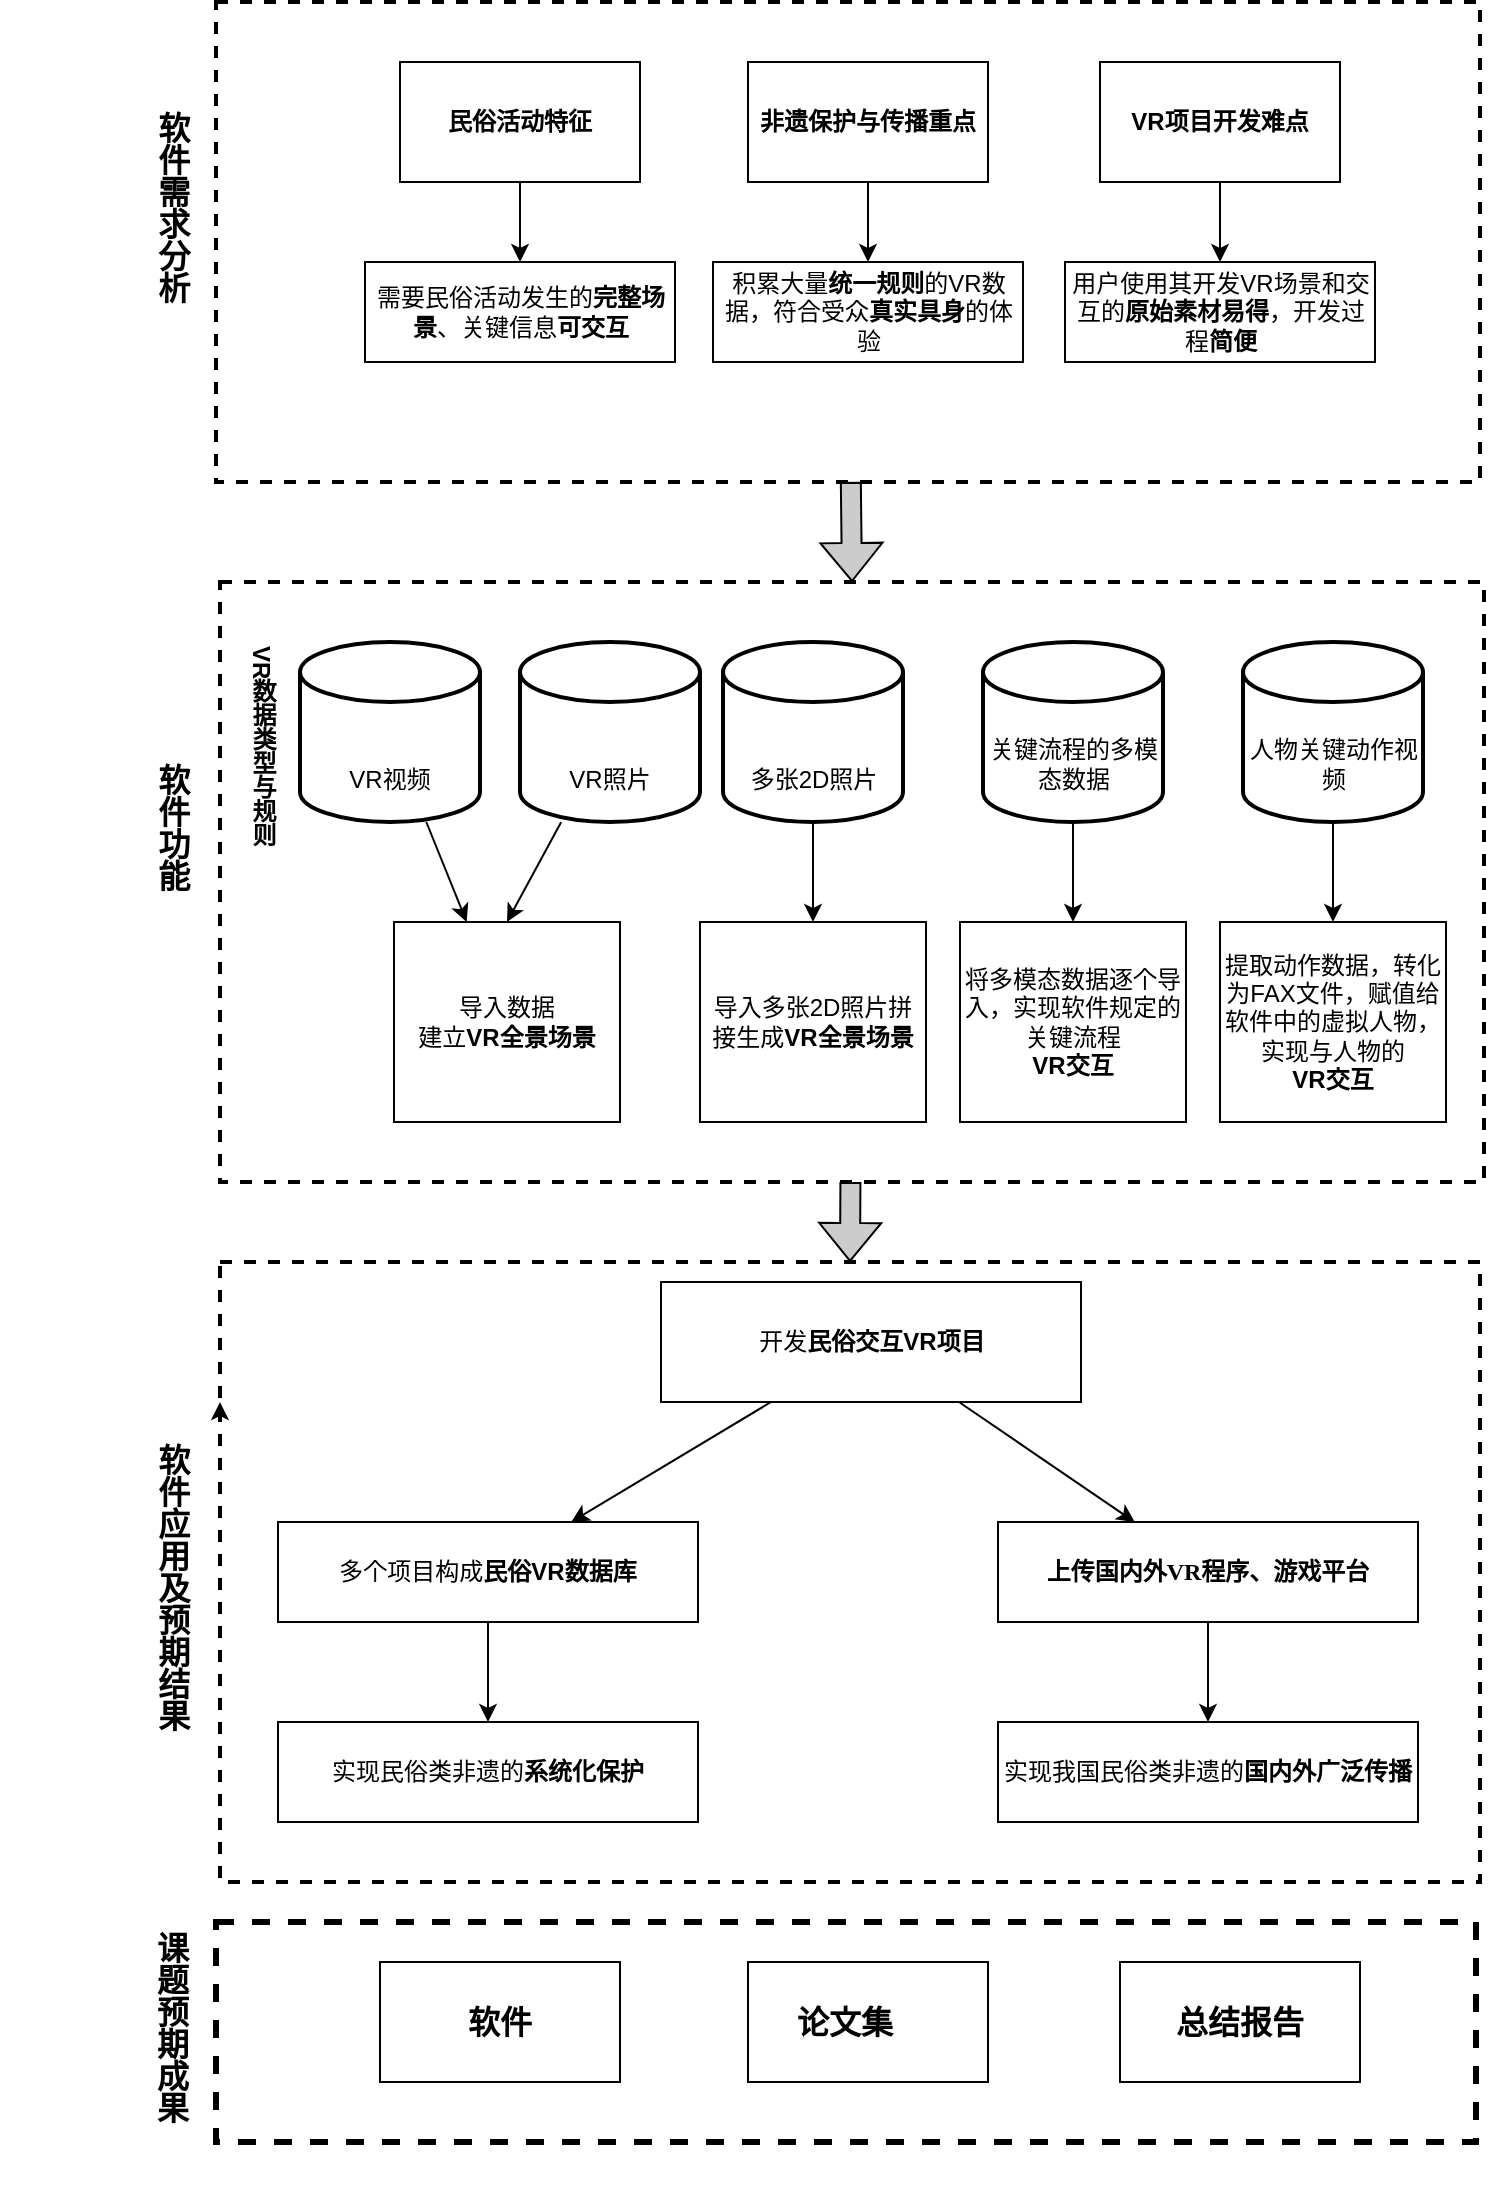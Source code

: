 <mxfile version="24.2.5" type="github">
  <diagram name="第 1 页" id="BCKMfQlJzn4PIQiLTIYb">
    <mxGraphModel dx="1000" dy="547" grid="1" gridSize="10" guides="1" tooltips="1" connect="1" arrows="1" fold="1" page="1" pageScale="1" pageWidth="827" pageHeight="1169" math="0" shadow="0">
      <root>
        <mxCell id="0" />
        <mxCell id="1" parent="0" />
        <mxCell id="slsSjF4ftb8z7jjaeHYQ-51" value="" style="rounded=0;whiteSpace=wrap;html=1;fillColor=none;dashed=1;strokeWidth=2;movable=1;resizable=1;rotatable=1;deletable=1;editable=1;locked=0;connectable=1;" parent="1" vertex="1">
          <mxGeometry x="150" y="370" width="632" height="300" as="geometry" />
        </mxCell>
        <mxCell id="slsSjF4ftb8z7jjaeHYQ-50" value="" style="rounded=0;whiteSpace=wrap;html=1;fillColor=none;dashed=1;strokeWidth=2;" parent="1" vertex="1">
          <mxGeometry x="148" y="80" width="632" height="240" as="geometry" />
        </mxCell>
        <mxCell id="slsSjF4ftb8z7jjaeHYQ-44" style="edgeStyle=none;rounded=0;orthogonalLoop=1;jettySize=auto;html=1;entryX=0.5;entryY=0;entryDx=0;entryDy=0;" parent="1" source="slsSjF4ftb8z7jjaeHYQ-3" target="slsSjF4ftb8z7jjaeHYQ-5" edge="1">
          <mxGeometry relative="1" as="geometry" />
        </mxCell>
        <mxCell id="slsSjF4ftb8z7jjaeHYQ-3" value="&lt;p class=&quot;MsoNormal&quot;&gt;&lt;b&gt;&lt;span style=&quot;font-family:宋体;mso-ascii-font-family:Calibri;&lt;br/&gt;mso-ascii-theme-font:minor-latin;mso-fareast-theme-font:minor-fareast;&lt;br/&gt;mso-hansi-font-family:Calibri;mso-hansi-theme-font:minor-latin&quot;&gt;民俗活动特征&lt;/span&gt;&lt;span lang=&quot;EN-US&quot;&gt;&lt;/span&gt;&lt;/b&gt;&lt;/p&gt;" style="rounded=0;whiteSpace=wrap;html=1;" parent="1" vertex="1">
          <mxGeometry x="240" y="110" width="120" height="60" as="geometry" />
        </mxCell>
        <mxCell id="slsSjF4ftb8z7jjaeHYQ-5" value="&lt;p class=&quot;MsoNormal&quot;&gt;&lt;span style=&quot;font-family: 宋体;&quot;&gt;需要民俗活动发生的&lt;b&gt;完整场景&lt;/b&gt;、关键信息&lt;b&gt;可交互&lt;/b&gt;&lt;/span&gt;&lt;b&gt;&lt;span lang=&quot;EN-US&quot;&gt;&lt;/span&gt;&lt;/b&gt;&lt;/p&gt;" style="rounded=0;whiteSpace=wrap;html=1;" parent="1" vertex="1">
          <mxGeometry x="222.5" y="210" width="155" height="50" as="geometry" />
        </mxCell>
        <mxCell id="slsSjF4ftb8z7jjaeHYQ-47" value="" style="edgeStyle=none;rounded=0;orthogonalLoop=1;jettySize=auto;html=1;" parent="1" source="slsSjF4ftb8z7jjaeHYQ-14" target="slsSjF4ftb8z7jjaeHYQ-15" edge="1">
          <mxGeometry relative="1" as="geometry" />
        </mxCell>
        <mxCell id="slsSjF4ftb8z7jjaeHYQ-14" value="&lt;p class=&quot;MsoNormal&quot;&gt;&lt;b&gt;&lt;span style=&quot;font-family:宋体;mso-ascii-font-family:Calibri;&lt;br/&gt;mso-ascii-theme-font:minor-latin;mso-fareast-theme-font:minor-fareast;&lt;br/&gt;mso-hansi-font-family:Calibri;mso-hansi-theme-font:minor-latin&quot;&gt;非遗保护与传播重点&lt;/span&gt;&lt;span lang=&quot;EN-US&quot;&gt;&lt;/span&gt;&lt;/b&gt;&lt;/p&gt;" style="rounded=0;whiteSpace=wrap;html=1;" parent="1" vertex="1">
          <mxGeometry x="414" y="110" width="120" height="60" as="geometry" />
        </mxCell>
        <mxCell id="slsSjF4ftb8z7jjaeHYQ-15" value="&lt;p class=&quot;MsoNormal&quot;&gt;&lt;span style=&quot;font-family: 宋体;&quot;&gt;积累大量&lt;b&gt;统一规则&lt;/b&gt;的&lt;/span&gt;&lt;span style=&quot;&quot; lang=&quot;EN-US&quot;&gt;VR&lt;/span&gt;&lt;span style=&quot;font-family: 宋体;&quot;&gt;数据，符合受众&lt;b&gt;真实具身&lt;/b&gt;的体验&lt;/span&gt;&lt;br&gt;&lt;b&gt;&lt;span lang=&quot;EN-US&quot;&gt;&lt;/span&gt;&lt;/b&gt;&lt;/p&gt;" style="rounded=0;whiteSpace=wrap;html=1;" parent="1" vertex="1">
          <mxGeometry x="396.5" y="210" width="155" height="50" as="geometry" />
        </mxCell>
        <mxCell id="slsSjF4ftb8z7jjaeHYQ-46" style="edgeStyle=none;rounded=0;orthogonalLoop=1;jettySize=auto;html=1;entryX=0.5;entryY=0;entryDx=0;entryDy=0;" parent="1" source="slsSjF4ftb8z7jjaeHYQ-17" target="slsSjF4ftb8z7jjaeHYQ-18" edge="1">
          <mxGeometry relative="1" as="geometry" />
        </mxCell>
        <mxCell id="slsSjF4ftb8z7jjaeHYQ-17" value="&lt;p class=&quot;MsoNormal&quot;&gt;&lt;b&gt;&lt;span lang=&quot;EN-US&quot;&gt;VR&lt;/span&gt;&lt;/b&gt;&lt;b&gt;&lt;span style=&quot;font-family:&lt;br/&gt;宋体;mso-ascii-font-family:Calibri;mso-ascii-theme-font:minor-latin;mso-fareast-theme-font:&lt;br/&gt;minor-fareast;mso-hansi-font-family:Calibri;mso-hansi-theme-font:minor-latin&quot;&gt;项目开发难点&lt;/span&gt;&lt;span lang=&quot;EN-US&quot;&gt;&lt;/span&gt;&lt;/b&gt;&lt;/p&gt;" style="rounded=0;whiteSpace=wrap;html=1;" parent="1" vertex="1">
          <mxGeometry x="590" y="110" width="120" height="60" as="geometry" />
        </mxCell>
        <mxCell id="slsSjF4ftb8z7jjaeHYQ-18" value="&lt;p class=&quot;MsoNormal&quot;&gt;&lt;span style=&quot;font-family: 宋体;&quot;&gt;用户使用其开发&lt;/span&gt;&lt;span style=&quot;&quot; lang=&quot;EN-US&quot;&gt;VR&lt;/span&gt;&lt;span style=&quot;font-family: 宋体;&quot;&gt;场景和交互的&lt;b&gt;原始素材易得&lt;/b&gt;，开发过程&lt;b&gt;简便&lt;/b&gt;&lt;/span&gt;&lt;/p&gt;" style="rounded=0;whiteSpace=wrap;html=1;" parent="1" vertex="1">
          <mxGeometry x="572.5" y="210" width="155" height="50" as="geometry" />
        </mxCell>
        <mxCell id="slsSjF4ftb8z7jjaeHYQ-53" style="edgeStyle=none;rounded=0;orthogonalLoop=1;jettySize=auto;html=1;entryX=0.5;entryY=0;entryDx=0;entryDy=0;shape=flexArrow;fillColor=#CCCCCC;" parent="1" source="slsSjF4ftb8z7jjaeHYQ-50" target="slsSjF4ftb8z7jjaeHYQ-51" edge="1">
          <mxGeometry relative="1" as="geometry" />
        </mxCell>
        <mxCell id="slsSjF4ftb8z7jjaeHYQ-59" style="edgeStyle=none;rounded=0;orthogonalLoop=1;jettySize=auto;html=1;entryX=0.5;entryY=0;entryDx=0;entryDy=0;shape=flexArrow;fillColor=#CCCCCC;" parent="1" source="slsSjF4ftb8z7jjaeHYQ-51" target="slsSjF4ftb8z7jjaeHYQ-56" edge="1">
          <mxGeometry relative="1" as="geometry" />
        </mxCell>
        <mxCell id="slsSjF4ftb8z7jjaeHYQ-58" value="" style="group" parent="1" vertex="1" connectable="0">
          <mxGeometry x="150" y="710" width="630" height="310" as="geometry" />
        </mxCell>
        <mxCell id="slsSjF4ftb8z7jjaeHYQ-40" style="edgeStyle=none;rounded=0;orthogonalLoop=1;jettySize=auto;html=1;" parent="slsSjF4ftb8z7jjaeHYQ-58" source="slsSjF4ftb8z7jjaeHYQ-35" target="slsSjF4ftb8z7jjaeHYQ-36" edge="1">
          <mxGeometry relative="1" as="geometry" />
        </mxCell>
        <mxCell id="slsSjF4ftb8z7jjaeHYQ-41" style="edgeStyle=none;rounded=0;orthogonalLoop=1;jettySize=auto;html=1;" parent="slsSjF4ftb8z7jjaeHYQ-58" source="slsSjF4ftb8z7jjaeHYQ-35" target="slsSjF4ftb8z7jjaeHYQ-37" edge="1">
          <mxGeometry relative="1" as="geometry" />
        </mxCell>
        <mxCell id="slsSjF4ftb8z7jjaeHYQ-35" value="&lt;p class=&quot;MsoNormal&quot;&gt;&lt;span style=&quot;font-family:宋体;mso-ascii-font-family:Calibri;&lt;br/&gt;mso-ascii-theme-font:minor-latin;mso-fareast-theme-font:minor-fareast;&lt;br/&gt;mso-hansi-font-family:Calibri;mso-hansi-theme-font:minor-latin&quot;&gt;开发&lt;b&gt;民俗交互&lt;/b&gt;&lt;/span&gt;&lt;b&gt;&lt;span lang=&quot;EN-US&quot;&gt;VR&lt;/span&gt;&lt;/b&gt;&lt;b&gt;&lt;span style=&quot;font-family:宋体;mso-ascii-font-family:&lt;br/&gt;Calibri;mso-ascii-theme-font:minor-latin;mso-fareast-theme-font:minor-fareast;&lt;br/&gt;mso-hansi-font-family:Calibri;mso-hansi-theme-font:minor-latin&quot;&gt;项目&lt;/span&gt;&lt;/b&gt;&lt;span lang=&quot;EN-US&quot;&gt;&lt;/span&gt;&lt;/p&gt;" style="whiteSpace=wrap;html=1;" parent="slsSjF4ftb8z7jjaeHYQ-58" vertex="1">
          <mxGeometry x="220.5" y="10" width="210" height="60" as="geometry" />
        </mxCell>
        <mxCell id="slsSjF4ftb8z7jjaeHYQ-42" style="edgeStyle=none;rounded=0;orthogonalLoop=1;jettySize=auto;html=1;entryX=0.5;entryY=0;entryDx=0;entryDy=0;" parent="slsSjF4ftb8z7jjaeHYQ-58" source="slsSjF4ftb8z7jjaeHYQ-36" target="slsSjF4ftb8z7jjaeHYQ-38" edge="1">
          <mxGeometry relative="1" as="geometry" />
        </mxCell>
        <mxCell id="slsSjF4ftb8z7jjaeHYQ-36" value="&lt;p class=&quot;MsoNormal&quot;&gt;&lt;span style=&quot;font-family:宋体;mso-ascii-font-family:Calibri;&lt;br/&gt;mso-ascii-theme-font:minor-latin;mso-fareast-theme-font:minor-fareast;&lt;br/&gt;mso-hansi-font-family:Calibri;mso-hansi-theme-font:minor-latin&quot;&gt;多个项目构成&lt;b&gt;民俗&lt;/b&gt;&lt;/span&gt;&lt;b&gt;&lt;span lang=&quot;EN-US&quot;&gt;VR&lt;/span&gt;&lt;/b&gt;&lt;b&gt;&lt;span style=&quot;font-family:宋体;mso-ascii-font-family:&lt;br/&gt;Calibri;mso-ascii-theme-font:minor-latin;mso-fareast-theme-font:minor-fareast;&lt;br/&gt;mso-hansi-font-family:Calibri;mso-hansi-theme-font:minor-latin&quot;&gt;数据库&lt;/span&gt;&lt;/b&gt;&lt;span lang=&quot;EN-US&quot;&gt;&lt;/span&gt;&lt;/p&gt;" style="whiteSpace=wrap;html=1;" parent="slsSjF4ftb8z7jjaeHYQ-58" vertex="1">
          <mxGeometry x="29" y="130" width="210" height="50" as="geometry" />
        </mxCell>
        <mxCell id="slsSjF4ftb8z7jjaeHYQ-43" style="edgeStyle=none;rounded=0;orthogonalLoop=1;jettySize=auto;html=1;entryX=0.5;entryY=0;entryDx=0;entryDy=0;" parent="slsSjF4ftb8z7jjaeHYQ-58" source="slsSjF4ftb8z7jjaeHYQ-37" target="slsSjF4ftb8z7jjaeHYQ-39" edge="1">
          <mxGeometry relative="1" as="geometry" />
        </mxCell>
        <mxCell id="slsSjF4ftb8z7jjaeHYQ-37" value="&lt;p class=&quot;MsoNormal&quot;&gt;&lt;b&gt;&lt;span style=&quot;font-family:宋体;mso-ascii-font-family:Calibri;&lt;br/&gt;mso-ascii-theme-font:minor-latin;mso-fareast-theme-font:minor-fareast;&lt;br/&gt;mso-hansi-font-family:Calibri;mso-hansi-theme-font:minor-latin&quot;&gt;上传国内外&lt;/span&gt;&lt;/b&gt;&lt;b&gt;&lt;span style=&quot;font-family: &amp;quot;Times New Roman&amp;quot;, serif;&quot; lang=&quot;EN-US&quot;&gt;VR&lt;/span&gt;&lt;/b&gt;&lt;b&gt;&lt;span style=&quot;font-family: 宋体;&quot;&gt;程序、游戏平台&lt;/span&gt;&lt;/b&gt;&lt;span lang=&quot;EN-US&quot;&gt;&lt;/span&gt;&lt;/p&gt;" style="whiteSpace=wrap;html=1;" parent="slsSjF4ftb8z7jjaeHYQ-58" vertex="1">
          <mxGeometry x="389" y="130" width="210" height="50" as="geometry" />
        </mxCell>
        <mxCell id="slsSjF4ftb8z7jjaeHYQ-38" value="&lt;p class=&quot;MsoNormal&quot;&gt;&lt;span style=&quot;font-family:宋体;mso-ascii-font-family:Calibri;&lt;br/&gt;mso-ascii-theme-font:minor-latin;mso-fareast-theme-font:minor-fareast;&lt;br/&gt;mso-hansi-font-family:Calibri;mso-hansi-theme-font:minor-latin&quot;&gt;实现民俗类非遗的&lt;b&gt;系统化保护&lt;/b&gt;&lt;/span&gt;&lt;span lang=&quot;EN-US&quot;&gt;&lt;/span&gt;&lt;/p&gt;" style="whiteSpace=wrap;html=1;" parent="slsSjF4ftb8z7jjaeHYQ-58" vertex="1">
          <mxGeometry x="29" y="230" width="210" height="50" as="geometry" />
        </mxCell>
        <mxCell id="slsSjF4ftb8z7jjaeHYQ-39" value="&lt;p class=&quot;MsoNormal&quot;&gt;&lt;span style=&quot;font-family: 宋体;&quot;&gt;实现我国民俗类非遗的&lt;b&gt;国内外广泛传播&lt;/b&gt;&lt;/span&gt;&lt;span lang=&quot;EN-US&quot;&gt;&lt;/span&gt;&lt;/p&gt;" style="whiteSpace=wrap;html=1;" parent="slsSjF4ftb8z7jjaeHYQ-58" vertex="1">
          <mxGeometry x="389" y="230" width="210" height="50" as="geometry" />
        </mxCell>
        <mxCell id="slsSjF4ftb8z7jjaeHYQ-56" value="" style="rounded=0;whiteSpace=wrap;html=1;fillColor=none;dashed=1;strokeWidth=2;" parent="slsSjF4ftb8z7jjaeHYQ-58" vertex="1">
          <mxGeometry width="630" height="310" as="geometry" />
        </mxCell>
        <mxCell id="slsSjF4ftb8z7jjaeHYQ-104" style="edgeStyle=none;rounded=0;orthogonalLoop=1;jettySize=auto;html=1;exitX=0;exitY=0.25;exitDx=0;exitDy=0;entryX=0;entryY=0.226;entryDx=0;entryDy=0;entryPerimeter=0;" parent="slsSjF4ftb8z7jjaeHYQ-58" source="slsSjF4ftb8z7jjaeHYQ-56" target="slsSjF4ftb8z7jjaeHYQ-56" edge="1">
          <mxGeometry relative="1" as="geometry" />
        </mxCell>
        <mxCell id="slsSjF4ftb8z7jjaeHYQ-64" value="" style="group" parent="1" vertex="1" connectable="0">
          <mxGeometry x="190" y="400" width="200" height="240" as="geometry" />
        </mxCell>
        <mxCell id="slsSjF4ftb8z7jjaeHYQ-28" style="rounded=0;orthogonalLoop=1;jettySize=auto;html=1;" parent="slsSjF4ftb8z7jjaeHYQ-64" source="slsSjF4ftb8z7jjaeHYQ-19" target="slsSjF4ftb8z7jjaeHYQ-24" edge="1">
          <mxGeometry relative="1" as="geometry" />
        </mxCell>
        <mxCell id="slsSjF4ftb8z7jjaeHYQ-19" value="&lt;span style=&quot;background-color: initial;&quot; lang=&quot;EN-US&quot;&gt;VR&lt;/span&gt;&lt;span style=&quot;background-color: initial; font-family: 宋体;&quot;&gt;视频&lt;/span&gt;&lt;p class=&quot;MsoNormal&quot;&gt;&lt;span lang=&quot;EN-US&quot;&gt;&lt;/span&gt;&lt;/p&gt;" style="strokeWidth=2;html=1;shape=mxgraph.flowchart.database;whiteSpace=wrap;verticalAlign=bottom;" parent="slsSjF4ftb8z7jjaeHYQ-64" vertex="1">
          <mxGeometry width="90" height="90" as="geometry" />
        </mxCell>
        <mxCell id="slsSjF4ftb8z7jjaeHYQ-29" style="rounded=0;orthogonalLoop=1;jettySize=auto;html=1;entryX=0.5;entryY=0;entryDx=0;entryDy=0;" parent="slsSjF4ftb8z7jjaeHYQ-64" source="slsSjF4ftb8z7jjaeHYQ-20" target="slsSjF4ftb8z7jjaeHYQ-24" edge="1">
          <mxGeometry relative="1" as="geometry" />
        </mxCell>
        <mxCell id="slsSjF4ftb8z7jjaeHYQ-20" value="&lt;span style=&quot;background-color: initial;&quot; lang=&quot;EN-US&quot;&gt;VR&lt;font face=&quot;宋体&quot;&gt;照片&lt;/font&gt;&lt;/span&gt;&lt;p class=&quot;MsoNormal&quot;&gt;&lt;span lang=&quot;EN-US&quot;&gt;&lt;/span&gt;&lt;/p&gt;" style="strokeWidth=2;html=1;shape=mxgraph.flowchart.database;whiteSpace=wrap;verticalAlign=bottom;" parent="slsSjF4ftb8z7jjaeHYQ-64" vertex="1">
          <mxGeometry x="110" width="90" height="90" as="geometry" />
        </mxCell>
        <mxCell id="slsSjF4ftb8z7jjaeHYQ-24" value="&lt;p class=&quot;MsoNormal&quot;&gt;&lt;span style=&quot;font-family:宋体;mso-ascii-font-family:Calibri;&lt;br/&gt;mso-ascii-theme-font:minor-latin;mso-fareast-theme-font:minor-fareast;&lt;br/&gt;mso-hansi-font-family:Calibri;mso-hansi-theme-font:minor-latin&quot;&gt;导入数据&lt;br&gt;&lt;/span&gt;&lt;span style=&quot;background-color: initial; font-family: 宋体;&quot;&gt;建立&lt;/span&gt;&lt;b style=&quot;background-color: initial;&quot;&gt;&lt;span lang=&quot;EN-US&quot;&gt;VR&lt;/span&gt;&lt;/b&gt;&lt;b style=&quot;background-color: initial;&quot;&gt;&lt;span style=&quot;font-family:宋体;mso-ascii-font-family:&lt;br/&gt;Calibri;mso-ascii-theme-font:minor-latin;mso-fareast-theme-font:minor-fareast;&lt;br/&gt;mso-hansi-font-family:Calibri;mso-hansi-theme-font:minor-latin&quot;&gt;全景场景&lt;/span&gt;&lt;/b&gt;&lt;/p&gt;" style="rounded=0;whiteSpace=wrap;html=1;" parent="slsSjF4ftb8z7jjaeHYQ-64" vertex="1">
          <mxGeometry x="47" y="140" width="113" height="100" as="geometry" />
        </mxCell>
        <mxCell id="slsSjF4ftb8z7jjaeHYQ-68" value="&lt;p class=&quot;MsoNormal&quot;&gt;&lt;b&gt;&lt;span style=&quot;font-size:12.0pt;mso-bidi-font-size:16.0pt;&lt;br/&gt;font-family:宋体;mso-ascii-font-family:Calibri;mso-ascii-theme-font:minor-latin;&lt;br/&gt;mso-fareast-theme-font:minor-fareast;mso-hansi-font-family:Calibri;mso-hansi-theme-font:&lt;br/&gt;minor-latin&quot;&gt;软件需求分析&lt;/span&gt;&lt;/b&gt;&lt;/p&gt;" style="text;html=1;align=center;verticalAlign=middle;resizable=0;points=[];autosize=1;strokeColor=none;fillColor=none;textDirection=vertical-lr;" parent="1" vertex="1">
          <mxGeometry x="65" y="180" width="120" height="60" as="geometry" />
        </mxCell>
        <mxCell id="slsSjF4ftb8z7jjaeHYQ-69" value="&lt;p class=&quot;MsoNormal&quot;&gt;&lt;b&gt;&lt;span style=&quot;font-size:12.0pt;mso-bidi-font-size:16.0pt;&lt;br/&gt;font-family:宋体;mso-ascii-font-family:Calibri;mso-ascii-theme-font:minor-latin;&lt;br/&gt;mso-fareast-theme-font:minor-fareast;mso-hansi-font-family:Calibri;mso-hansi-theme-font:&lt;br/&gt;minor-latin&quot;&gt;软件应用及预期结果&lt;/span&gt;&lt;/b&gt;&lt;b&gt;&lt;span style=&quot;font-size:12.0pt;&lt;br/&gt;mso-bidi-font-size:16.0pt&quot; lang=&quot;EN-US&quot;&gt;&lt;/span&gt;&lt;/b&gt;&lt;/p&gt;" style="text;html=1;align=center;verticalAlign=middle;resizable=0;points=[];autosize=1;strokeColor=none;fillColor=none;textDirection=vertical-lr;" parent="1" vertex="1">
          <mxGeometry x="40" y="870" width="170" height="60" as="geometry" />
        </mxCell>
        <mxCell id="slsSjF4ftb8z7jjaeHYQ-66" value="&lt;p class=&quot;MsoNormal&quot;&gt;&lt;b&gt;&lt;span style=&quot;font-size:12.0pt;mso-bidi-font-size:16.0pt;&lt;br/&gt;font-family:宋体;mso-ascii-font-family:Calibri;mso-ascii-theme-font:minor-latin;&lt;br/&gt;mso-fareast-theme-font:minor-fareast;mso-hansi-font-family:Calibri;mso-hansi-theme-font:&lt;br/&gt;minor-latin&quot;&gt;软件功能&lt;/span&gt;&lt;/b&gt;&lt;b&gt;&lt;span style=&quot;font-size:12.0pt;&lt;br/&gt;mso-bidi-font-size:16.0pt&quot; lang=&quot;EN-US&quot;&gt;&lt;/span&gt;&lt;/b&gt;&lt;/p&gt;" style="text;html=1;align=center;verticalAlign=middle;resizable=0;points=[];autosize=1;strokeColor=none;fillColor=none;textDirection=vertical-lr;" parent="1" vertex="1">
          <mxGeometry x="80" y="490" width="90" height="60" as="geometry" />
        </mxCell>
        <mxCell id="slsSjF4ftb8z7jjaeHYQ-71" value="&lt;font style=&quot;font-size: 16px;&quot;&gt;&lt;b&gt;软件&lt;/b&gt;&lt;/font&gt;" style="whiteSpace=wrap;html=1;" parent="1" vertex="1">
          <mxGeometry x="230" y="1060" width="120" height="60" as="geometry" />
        </mxCell>
        <mxCell id="slsSjF4ftb8z7jjaeHYQ-74" value="&lt;font style=&quot;font-size: 16px;&quot;&gt;&lt;b&gt;总结报告&lt;/b&gt;&lt;/font&gt;" style="whiteSpace=wrap;html=1;" parent="1" vertex="1">
          <mxGeometry x="600" y="1060" width="120" height="60" as="geometry" />
        </mxCell>
        <mxCell id="slsSjF4ftb8z7jjaeHYQ-75" value="&lt;font style=&quot;font-size: 16px;&quot;&gt;&lt;b&gt;论文集&lt;span style=&quot;white-space: pre;&quot;&gt;&#x9;&lt;/span&gt;&lt;/b&gt;&lt;/font&gt;" style="whiteSpace=wrap;html=1;" parent="1" vertex="1">
          <mxGeometry x="414" y="1060" width="120" height="60" as="geometry" />
        </mxCell>
        <mxCell id="slsSjF4ftb8z7jjaeHYQ-87" value="" style="rounded=0;whiteSpace=wrap;html=1;fillColor=none;dashed=1;strokeWidth=3;" parent="1" vertex="1">
          <mxGeometry x="148" y="1040" width="630" height="110" as="geometry" />
        </mxCell>
        <mxCell id="slsSjF4ftb8z7jjaeHYQ-88" value="&lt;p class=&quot;MsoNormal&quot;&gt;&lt;b&gt;&lt;span style=&quot;font-size:12.0pt;mso-bidi-font-size:16.0pt;&lt;br/&gt;font-family:宋体;mso-ascii-font-family:Calibri;mso-ascii-theme-font:minor-latin;&lt;br/&gt;mso-fareast-theme-font:minor-fareast;mso-hansi-font-family:Calibri;mso-hansi-theme-font:&lt;br/&gt;minor-latin&quot;&gt;课题预期成果&lt;/span&gt;&lt;/b&gt;&lt;/p&gt;&lt;p class=&quot;MsoNormal&quot;&gt;&lt;b&gt;&lt;span style=&quot;font-size:12.0pt;mso-bidi-font-size:16.0pt;&lt;br/&gt;font-family:宋体;mso-ascii-font-family:Calibri;mso-ascii-theme-font:minor-latin;&lt;br/&gt;mso-fareast-theme-font:minor-fareast;mso-hansi-font-family:Calibri;mso-hansi-theme-font:&lt;br/&gt;minor-latin&quot;&gt;&lt;br&gt;&lt;/span&gt;&lt;/b&gt;&lt;/p&gt;" style="text;html=1;align=center;verticalAlign=middle;resizable=0;points=[];autosize=1;strokeColor=none;fillColor=none;textDirection=vertical-lr;" parent="1" vertex="1">
          <mxGeometry x="80" y="1090" width="120" height="90" as="geometry" />
        </mxCell>
        <mxCell id="slsSjF4ftb8z7jjaeHYQ-65" value="&lt;p class=&quot;MsoNormal&quot;&gt;&lt;b&gt;&lt;span lang=&quot;EN-US&quot;&gt;VR&lt;/span&gt;&lt;/b&gt;&lt;b&gt;&lt;span style=&quot;font-family:&lt;br/&gt;宋体;mso-ascii-font-family:Calibri;mso-ascii-theme-font:minor-latin;mso-fareast-theme-font:&lt;br/&gt;minor-fareast;mso-hansi-font-family:Calibri;mso-hansi-theme-font:minor-latin&quot;&gt;数据类型与规则&lt;/span&gt;&lt;span lang=&quot;EN-US&quot;&gt;&lt;/span&gt;&lt;/b&gt;&lt;/p&gt;" style="text;html=1;align=center;verticalAlign=middle;resizable=0;points=[];autosize=1;strokeColor=none;fillColor=none;textDirection=vertical-lr;" parent="1" vertex="1">
          <mxGeometry x="110" y="450" width="120" height="50" as="geometry" />
        </mxCell>
        <mxCell id="slsSjF4ftb8z7jjaeHYQ-63" value="" style="group" parent="1" vertex="1" connectable="0">
          <mxGeometry x="390" y="400" width="172" height="280" as="geometry" />
        </mxCell>
        <mxCell id="slsSjF4ftb8z7jjaeHYQ-49" style="edgeStyle=none;rounded=0;orthogonalLoop=1;jettySize=auto;html=1;entryX=0.5;entryY=0;entryDx=0;entryDy=0;" parent="slsSjF4ftb8z7jjaeHYQ-63" source="slsSjF4ftb8z7jjaeHYQ-23" target="slsSjF4ftb8z7jjaeHYQ-26" edge="1">
          <mxGeometry relative="1" as="geometry" />
        </mxCell>
        <mxCell id="slsSjF4ftb8z7jjaeHYQ-23" value="多张2D照片&lt;p class=&quot;MsoNormal&quot;&gt;&lt;span lang=&quot;EN-US&quot;&gt;&lt;/span&gt;&lt;/p&gt;" style="strokeWidth=2;html=1;shape=mxgraph.flowchart.database;whiteSpace=wrap;verticalAlign=bottom;" parent="slsSjF4ftb8z7jjaeHYQ-63" vertex="1">
          <mxGeometry x="11.5" width="90" height="90" as="geometry" />
        </mxCell>
        <mxCell id="slsSjF4ftb8z7jjaeHYQ-26" value="&lt;p class=&quot;MsoNormal&quot;&gt;&lt;span style=&quot;font-family:宋体;mso-ascii-font-family:Calibri;&lt;br/&gt;mso-ascii-theme-font:minor-latin;mso-fareast-theme-font:minor-fareast;&lt;br/&gt;mso-hansi-font-family:Calibri;mso-hansi-theme-font:minor-latin&quot;&gt;导入多张&lt;/span&gt;&lt;span lang=&quot;EN-US&quot;&gt;2D&lt;/span&gt;&lt;span style=&quot;font-family:宋体;mso-ascii-font-family:Calibri;&lt;br/&gt;mso-ascii-theme-font:minor-latin;mso-fareast-theme-font:minor-fareast;&lt;br/&gt;mso-hansi-font-family:Calibri;mso-hansi-theme-font:minor-latin&quot;&gt;照片拼接生成&lt;/span&gt;&lt;b&gt;&lt;span lang=&quot;EN-US&quot;&gt;VR&lt;/span&gt;&lt;/b&gt;&lt;b&gt;&lt;span style=&quot;font-family:宋体;mso-ascii-font-family:&lt;br/&gt;Calibri;mso-ascii-theme-font:minor-latin;mso-fareast-theme-font:minor-fareast;&lt;br/&gt;mso-hansi-font-family:Calibri;mso-hansi-theme-font:minor-latin&quot;&gt;全景场景&lt;/span&gt;&lt;/b&gt;&lt;span lang=&quot;EN-US&quot;&gt;&lt;/span&gt;&lt;/p&gt;" style="rounded=0;whiteSpace=wrap;html=1;" parent="slsSjF4ftb8z7jjaeHYQ-63" vertex="1">
          <mxGeometry y="140" width="113" height="100" as="geometry" />
        </mxCell>
        <mxCell id="slsSjF4ftb8z7jjaeHYQ-62" value="" style="group" parent="1" vertex="1" connectable="0">
          <mxGeometry x="520" y="400" width="113" height="240" as="geometry" />
        </mxCell>
        <mxCell id="slsSjF4ftb8z7jjaeHYQ-48" style="edgeStyle=none;rounded=0;orthogonalLoop=1;jettySize=auto;html=1;entryX=0.5;entryY=0;entryDx=0;entryDy=0;movable=1;resizable=1;rotatable=1;deletable=1;editable=1;locked=0;connectable=1;" parent="slsSjF4ftb8z7jjaeHYQ-62" source="slsSjF4ftb8z7jjaeHYQ-22" target="slsSjF4ftb8z7jjaeHYQ-25" edge="1">
          <mxGeometry relative="1" as="geometry" />
        </mxCell>
        <mxCell id="slsSjF4ftb8z7jjaeHYQ-22" value="&lt;p class=&quot;MsoNormal&quot;&gt;&lt;span style=&quot;font-family:宋体;mso-ascii-font-family:Calibri;&lt;br/&gt;mso-ascii-theme-font:minor-latin;mso-fareast-theme-font:minor-fareast;&lt;br/&gt;mso-hansi-font-family:Calibri;mso-hansi-theme-font:minor-latin&quot;&gt;关键流程的多模态数据&lt;/span&gt;&lt;span lang=&quot;EN-US&quot;&gt;&lt;/span&gt;&lt;/p&gt;&lt;p class=&quot;MsoNormal&quot;&gt;&lt;span lang=&quot;EN-US&quot;&gt;&lt;/span&gt;&lt;/p&gt;" style="strokeWidth=2;html=1;shape=mxgraph.flowchart.database;whiteSpace=wrap;verticalAlign=bottom;movable=1;resizable=1;rotatable=1;deletable=1;editable=1;locked=0;connectable=1;" parent="slsSjF4ftb8z7jjaeHYQ-62" vertex="1">
          <mxGeometry x="11.5" width="90" height="90" as="geometry" />
        </mxCell>
        <mxCell id="slsSjF4ftb8z7jjaeHYQ-25" value="&lt;p class=&quot;MsoNormal&quot;&gt;&lt;/p&gt;&lt;div style=&quot;&quot;&gt;&lt;span style=&quot;font-family: 宋体; background-color: initial;&quot;&gt;将多模态数据逐个导入，实现软件规定的关键流程&lt;/span&gt;&lt;/div&gt;&lt;div style=&quot;&quot;&gt;&lt;b style=&quot;background-color: initial;&quot;&gt;&lt;span lang=&quot;EN-US&quot;&gt;VR&lt;/span&gt;&lt;/b&gt;&lt;b style=&quot;background-color: initial;&quot;&gt;&lt;span style=&quot;font-family:宋体;mso-ascii-font-family:&lt;br/&gt;Calibri;mso-ascii-theme-font:minor-latin;mso-fareast-theme-font:minor-fareast;&lt;br/&gt;mso-hansi-font-family:Calibri;mso-hansi-theme-font:minor-latin&quot;&gt;交互&lt;/span&gt;&lt;/b&gt;&lt;/div&gt;&lt;p&gt;&lt;/p&gt;&lt;p class=&quot;MsoNormal&quot;&gt;&lt;span lang=&quot;EN-US&quot;&gt;&lt;/span&gt;&lt;/p&gt;" style="rounded=0;whiteSpace=wrap;html=1;movable=1;resizable=1;rotatable=1;deletable=1;editable=1;locked=0;connectable=1;" parent="slsSjF4ftb8z7jjaeHYQ-62" vertex="1">
          <mxGeometry y="140" width="113" height="100" as="geometry" />
        </mxCell>
        <mxCell id="slsSjF4ftb8z7jjaeHYQ-103" value="" style="group" parent="1" vertex="1" connectable="0">
          <mxGeometry x="650" y="400" width="113" height="240" as="geometry" />
        </mxCell>
        <mxCell id="slsSjF4ftb8z7jjaeHYQ-33" style="edgeStyle=none;rounded=0;orthogonalLoop=1;jettySize=auto;html=1;entryX=0.5;entryY=0;entryDx=0;entryDy=0;movable=1;resizable=1;rotatable=1;deletable=1;editable=1;locked=0;connectable=1;" parent="slsSjF4ftb8z7jjaeHYQ-103" source="slsSjF4ftb8z7jjaeHYQ-21" target="slsSjF4ftb8z7jjaeHYQ-27" edge="1">
          <mxGeometry relative="1" as="geometry" />
        </mxCell>
        <mxCell id="slsSjF4ftb8z7jjaeHYQ-21" value="&lt;p class=&quot;MsoNormal&quot;&gt;&lt;span style=&quot;font-family:宋体;mso-ascii-font-family:Calibri;&lt;br/&gt;mso-ascii-theme-font:minor-latin;mso-fareast-theme-font:minor-fareast;&lt;br/&gt;mso-hansi-font-family:Calibri;mso-hansi-theme-font:minor-latin&quot;&gt;人物关键&lt;/span&gt;&lt;span style=&quot;font-family: 宋体; background-color: initial;&quot;&gt;动作视频&lt;/span&gt;&lt;/p&gt;&lt;p class=&quot;MsoNormal&quot;&gt;&lt;span lang=&quot;EN-US&quot;&gt;&lt;/span&gt;&lt;/p&gt;&lt;p class=&quot;MsoNormal&quot;&gt;&lt;span lang=&quot;EN-US&quot;&gt;&lt;/span&gt;&lt;/p&gt;" style="strokeWidth=2;html=1;shape=mxgraph.flowchart.database;whiteSpace=wrap;verticalAlign=bottom;movable=1;resizable=1;rotatable=1;deletable=1;editable=1;locked=0;connectable=1;" parent="slsSjF4ftb8z7jjaeHYQ-103" vertex="1">
          <mxGeometry x="11.5" width="90" height="90" as="geometry" />
        </mxCell>
        <mxCell id="slsSjF4ftb8z7jjaeHYQ-27" value="&lt;p class=&quot;MsoNormal&quot;&gt;&lt;/p&gt;&lt;div style=&quot;&quot;&gt;&lt;span style=&quot;background-color: initial; font-family: 宋体;&quot;&gt;提取动作数据，转化为&lt;/span&gt;&lt;span style=&quot;background-color: initial;&quot; lang=&quot;EN-US&quot;&gt;FAX&lt;/span&gt;&lt;font style=&quot;background-color: initial;&quot; face=&quot;宋体&quot;&gt;文件，赋值给软件中的虚拟人物，实现与人物的&lt;/font&gt;&lt;/div&gt;&lt;b style=&quot;background-color: initial;&quot;&gt;&lt;div style=&quot;&quot;&gt;&lt;b style=&quot;background-color: initial;&quot;&gt;&lt;span lang=&quot;EN-US&quot;&gt;VR&lt;/span&gt;&lt;/b&gt;&lt;b style=&quot;background-color: initial;&quot;&gt;&lt;span style=&quot;font-family:宋体;mso-ascii-font-family:&lt;br/&gt;Calibri;mso-ascii-theme-font:minor-latin;mso-fareast-theme-font:minor-fareast;&lt;br/&gt;mso-hansi-font-family:Calibri;mso-hansi-theme-font:minor-latin&quot;&gt;交互&lt;/span&gt;&lt;/b&gt;&lt;/div&gt;&lt;/b&gt;&lt;p&gt;&lt;/p&gt;&lt;p class=&quot;MsoNormal&quot;&gt;&lt;span lang=&quot;EN-US&quot;&gt;&lt;/span&gt;&lt;/p&gt;" style="rounded=0;whiteSpace=wrap;html=1;movable=1;resizable=1;rotatable=1;deletable=1;editable=1;locked=0;connectable=1;" parent="slsSjF4ftb8z7jjaeHYQ-103" vertex="1">
          <mxGeometry y="140" width="113" height="100" as="geometry" />
        </mxCell>
      </root>
    </mxGraphModel>
  </diagram>
</mxfile>

